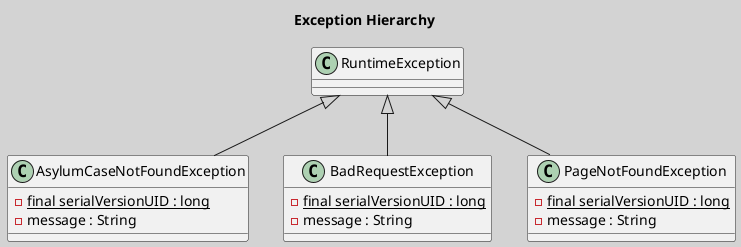@startuml
title Exception Hierarchy
skinparam backgroundcolor lightgrey

class AsylumCaseNotFoundException {
    - {static} final serialVersionUID : long
    - message : String
}

class BadRequestException {
    - {static} final serialVersionUID : long
    - message : String
}

class PageNotFoundException {
    - {static} final serialVersionUID : long
    - message : String
}

class RuntimeException {}

RuntimeException <|-- BadRequestException
RuntimeException <|-- AsylumCaseNotFoundException
RuntimeException <|-- PageNotFoundException
@enduml